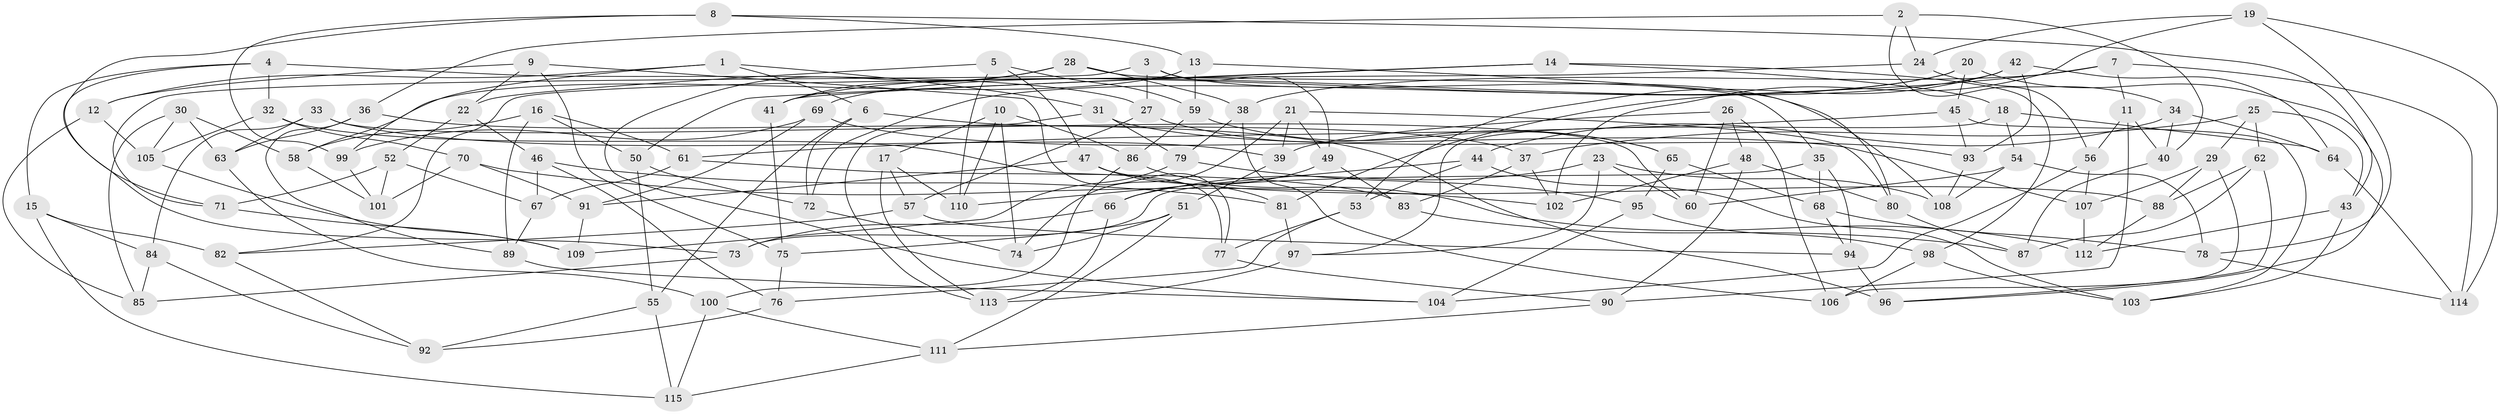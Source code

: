 // coarse degree distribution, {6: 0.5507246376811594, 4: 0.3333333333333333, 5: 0.11594202898550725}
// Generated by graph-tools (version 1.1) at 2025/24/03/03/25 07:24:25]
// undirected, 115 vertices, 230 edges
graph export_dot {
graph [start="1"]
  node [color=gray90,style=filled];
  1;
  2;
  3;
  4;
  5;
  6;
  7;
  8;
  9;
  10;
  11;
  12;
  13;
  14;
  15;
  16;
  17;
  18;
  19;
  20;
  21;
  22;
  23;
  24;
  25;
  26;
  27;
  28;
  29;
  30;
  31;
  32;
  33;
  34;
  35;
  36;
  37;
  38;
  39;
  40;
  41;
  42;
  43;
  44;
  45;
  46;
  47;
  48;
  49;
  50;
  51;
  52;
  53;
  54;
  55;
  56;
  57;
  58;
  59;
  60;
  61;
  62;
  63;
  64;
  65;
  66;
  67;
  68;
  69;
  70;
  71;
  72;
  73;
  74;
  75;
  76;
  77;
  78;
  79;
  80;
  81;
  82;
  83;
  84;
  85;
  86;
  87;
  88;
  89;
  90;
  91;
  92;
  93;
  94;
  95;
  96;
  97;
  98;
  99;
  100;
  101;
  102;
  103;
  104;
  105;
  106;
  107;
  108;
  109;
  110;
  111;
  112;
  113;
  114;
  115;
  1 -- 31;
  1 -- 99;
  1 -- 12;
  1 -- 6;
  2 -- 56;
  2 -- 40;
  2 -- 36;
  2 -- 24;
  3 -- 49;
  3 -- 108;
  3 -- 71;
  3 -- 27;
  4 -- 27;
  4 -- 73;
  4 -- 15;
  4 -- 32;
  5 -- 22;
  5 -- 110;
  5 -- 59;
  5 -- 47;
  6 -- 55;
  6 -- 72;
  6 -- 37;
  7 -- 38;
  7 -- 11;
  7 -- 81;
  7 -- 114;
  8 -- 43;
  8 -- 71;
  8 -- 99;
  8 -- 13;
  9 -- 22;
  9 -- 77;
  9 -- 12;
  9 -- 75;
  10 -- 74;
  10 -- 110;
  10 -- 17;
  10 -- 86;
  11 -- 40;
  11 -- 90;
  11 -- 56;
  12 -- 105;
  12 -- 85;
  13 -- 58;
  13 -- 80;
  13 -- 59;
  14 -- 41;
  14 -- 50;
  14 -- 98;
  14 -- 18;
  15 -- 115;
  15 -- 82;
  15 -- 84;
  16 -- 50;
  16 -- 61;
  16 -- 58;
  16 -- 89;
  17 -- 57;
  17 -- 113;
  17 -- 110;
  18 -- 64;
  18 -- 97;
  18 -- 54;
  19 -- 102;
  19 -- 78;
  19 -- 24;
  19 -- 114;
  20 -- 96;
  20 -- 41;
  20 -- 45;
  20 -- 72;
  21 -- 74;
  21 -- 39;
  21 -- 49;
  21 -- 80;
  22 -- 52;
  22 -- 46;
  23 -- 60;
  23 -- 66;
  23 -- 97;
  23 -- 108;
  24 -- 82;
  24 -- 34;
  25 -- 29;
  25 -- 43;
  25 -- 62;
  25 -- 37;
  26 -- 48;
  26 -- 39;
  26 -- 106;
  26 -- 60;
  27 -- 57;
  27 -- 65;
  28 -- 35;
  28 -- 38;
  28 -- 41;
  28 -- 104;
  29 -- 88;
  29 -- 107;
  29 -- 106;
  30 -- 58;
  30 -- 105;
  30 -- 85;
  30 -- 63;
  31 -- 113;
  31 -- 79;
  31 -- 93;
  32 -- 77;
  32 -- 70;
  32 -- 105;
  33 -- 60;
  33 -- 39;
  33 -- 63;
  33 -- 84;
  34 -- 44;
  34 -- 40;
  34 -- 64;
  35 -- 94;
  35 -- 68;
  35 -- 73;
  36 -- 63;
  36 -- 96;
  36 -- 89;
  37 -- 102;
  37 -- 83;
  38 -- 79;
  38 -- 106;
  39 -- 51;
  40 -- 87;
  41 -- 75;
  42 -- 53;
  42 -- 69;
  42 -- 93;
  42 -- 64;
  43 -- 103;
  43 -- 112;
  44 -- 110;
  44 -- 103;
  44 -- 53;
  45 -- 103;
  45 -- 93;
  45 -- 61;
  46 -- 81;
  46 -- 76;
  46 -- 67;
  47 -- 88;
  47 -- 91;
  47 -- 81;
  48 -- 90;
  48 -- 102;
  48 -- 80;
  49 -- 66;
  49 -- 83;
  50 -- 55;
  50 -- 72;
  51 -- 75;
  51 -- 74;
  51 -- 111;
  52 -- 67;
  52 -- 101;
  52 -- 71;
  53 -- 77;
  53 -- 76;
  54 -- 60;
  54 -- 78;
  54 -- 108;
  55 -- 115;
  55 -- 92;
  56 -- 107;
  56 -- 104;
  57 -- 82;
  57 -- 94;
  58 -- 101;
  59 -- 86;
  59 -- 65;
  61 -- 83;
  61 -- 67;
  62 -- 87;
  62 -- 88;
  62 -- 96;
  63 -- 100;
  64 -- 114;
  65 -- 95;
  65 -- 68;
  66 -- 73;
  66 -- 113;
  67 -- 89;
  68 -- 94;
  68 -- 78;
  69 -- 99;
  69 -- 107;
  69 -- 91;
  70 -- 101;
  70 -- 102;
  70 -- 91;
  71 -- 109;
  72 -- 74;
  73 -- 85;
  75 -- 76;
  76 -- 92;
  77 -- 90;
  78 -- 114;
  79 -- 109;
  79 -- 95;
  80 -- 87;
  81 -- 97;
  82 -- 92;
  83 -- 87;
  84 -- 92;
  84 -- 85;
  86 -- 100;
  86 -- 112;
  88 -- 112;
  89 -- 104;
  90 -- 111;
  91 -- 109;
  93 -- 108;
  94 -- 96;
  95 -- 104;
  95 -- 98;
  97 -- 113;
  98 -- 103;
  98 -- 106;
  99 -- 101;
  100 -- 111;
  100 -- 115;
  105 -- 109;
  107 -- 112;
  111 -- 115;
}
